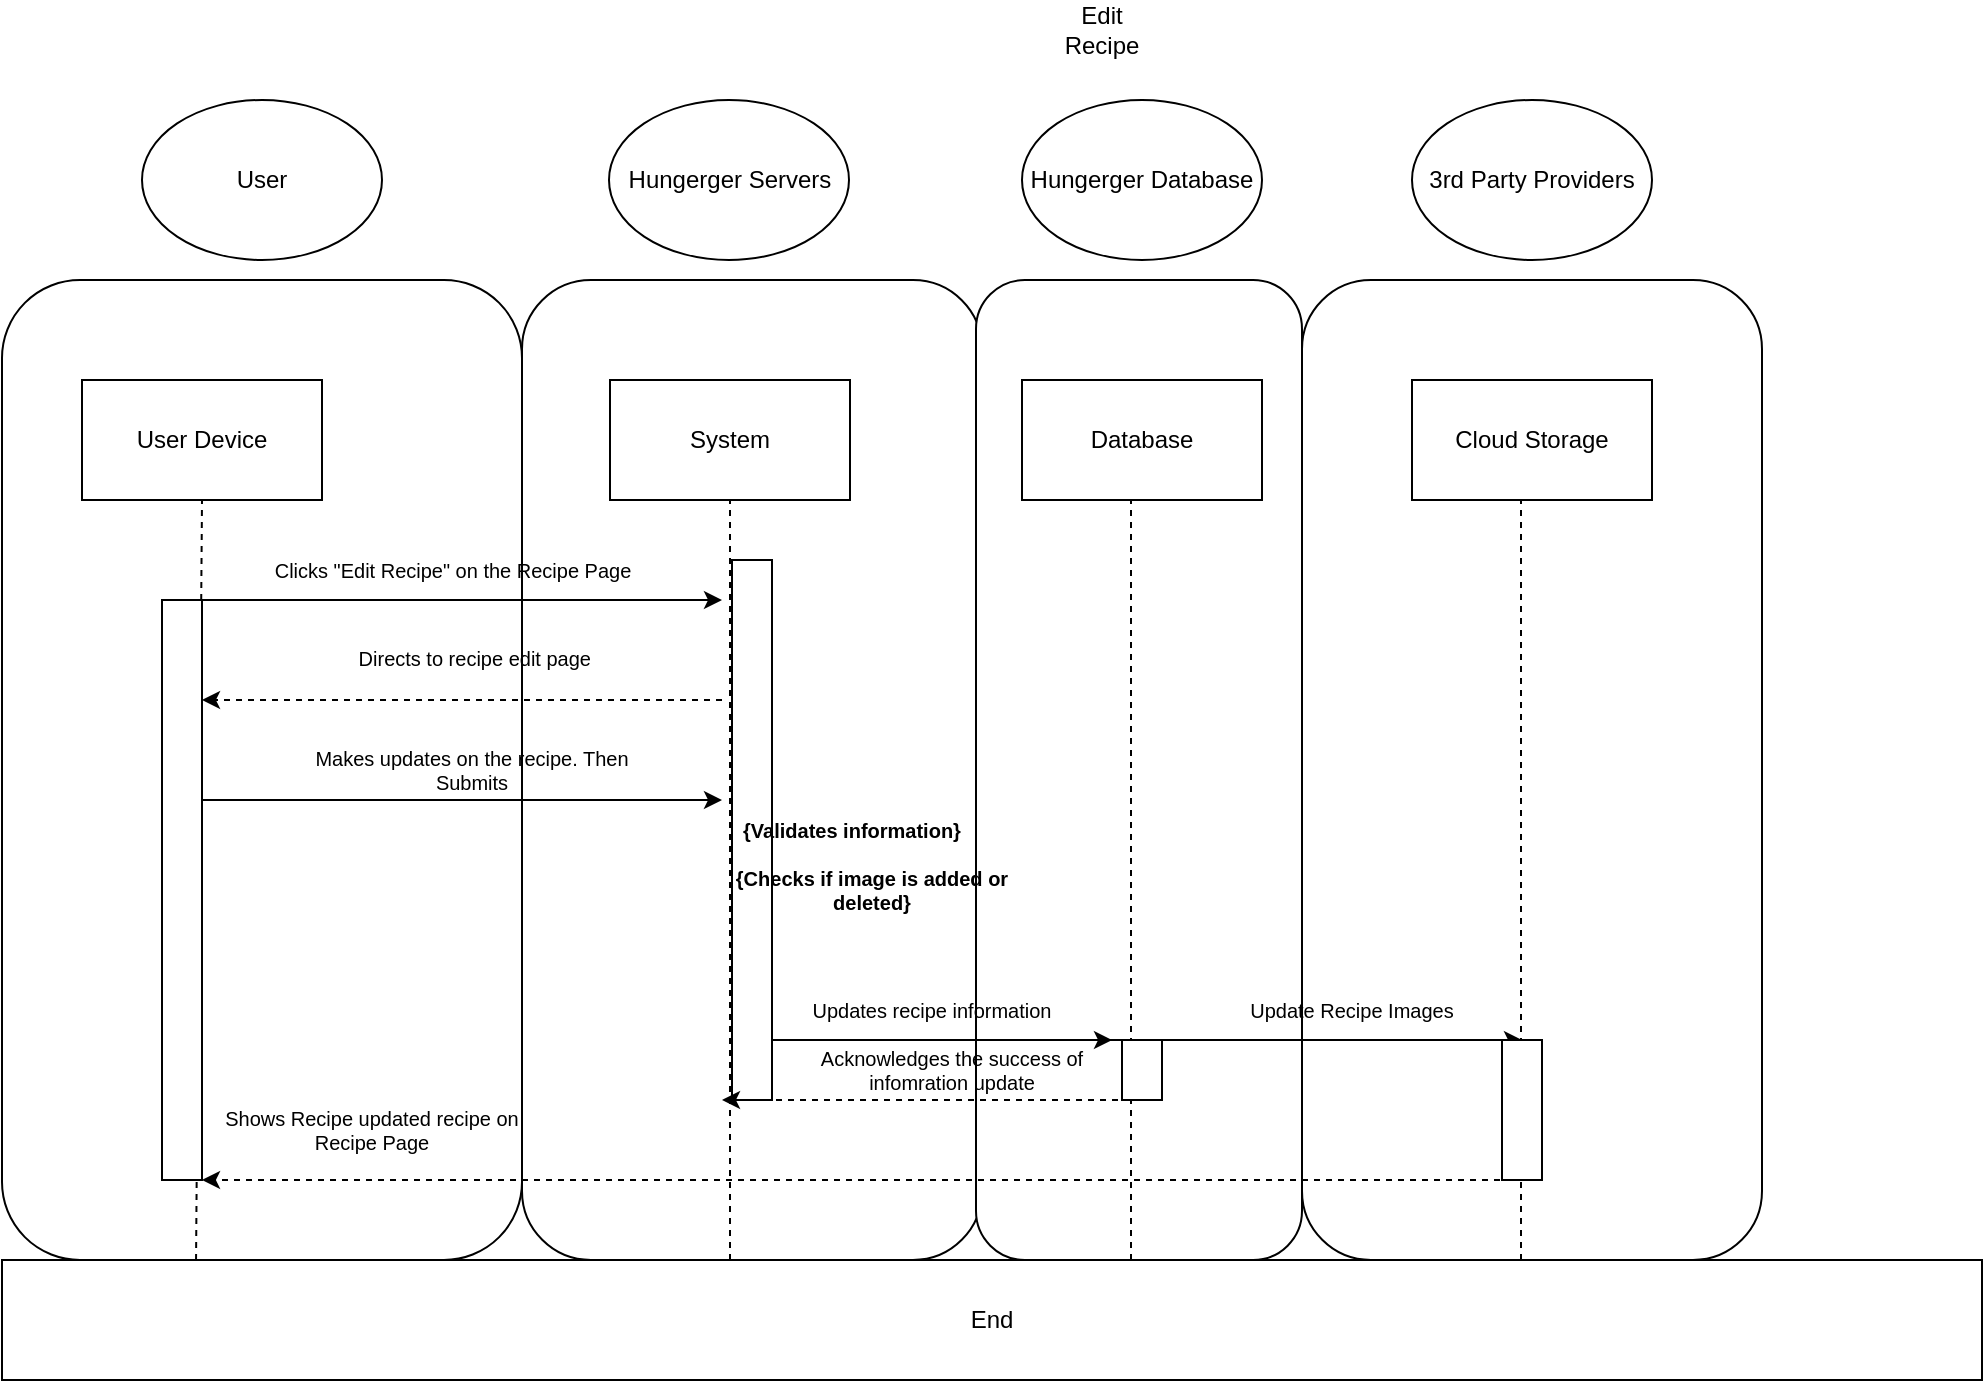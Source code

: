 <mxfile version="21.6.8" type="device">
  <diagram name="Page-1" id="J-OSKuC8xA3IxaBV11Wi">
    <mxGraphModel dx="1434" dy="2053" grid="1" gridSize="10" guides="1" tooltips="1" connect="1" arrows="1" fold="1" page="1" pageScale="1" pageWidth="827" pageHeight="1169" math="0" shadow="0">
      <root>
        <mxCell id="0" />
        <mxCell id="1" parent="0" />
        <mxCell id="v4cNoADauksFELwieGKe-1" value="" style="rounded=1;whiteSpace=wrap;html=1;" vertex="1" parent="1">
          <mxGeometry x="760" y="110" width="230" height="490" as="geometry" />
        </mxCell>
        <mxCell id="v4cNoADauksFELwieGKe-3" value="" style="rounded=1;whiteSpace=wrap;html=1;" vertex="1" parent="1">
          <mxGeometry x="370" y="110" width="230" height="490" as="geometry" />
        </mxCell>
        <mxCell id="v4cNoADauksFELwieGKe-2" value="" style="rounded=1;whiteSpace=wrap;html=1;" vertex="1" parent="1">
          <mxGeometry x="597" y="110" width="163" height="490" as="geometry" />
        </mxCell>
        <mxCell id="v4cNoADauksFELwieGKe-4" value="" style="rounded=1;whiteSpace=wrap;html=1;" vertex="1" parent="1">
          <mxGeometry x="110" y="110" width="260" height="490" as="geometry" />
        </mxCell>
        <mxCell id="v4cNoADauksFELwieGKe-5" value="User Device" style="rounded=0;whiteSpace=wrap;html=1;" vertex="1" parent="1">
          <mxGeometry x="150" y="160" width="120" height="60" as="geometry" />
        </mxCell>
        <mxCell id="v4cNoADauksFELwieGKe-6" value="System" style="rounded=0;whiteSpace=wrap;html=1;" vertex="1" parent="1">
          <mxGeometry x="414" y="160" width="120" height="60" as="geometry" />
        </mxCell>
        <mxCell id="v4cNoADauksFELwieGKe-7" value="Database" style="rounded=0;whiteSpace=wrap;html=1;" vertex="1" parent="1">
          <mxGeometry x="620" y="160" width="120" height="60" as="geometry" />
        </mxCell>
        <mxCell id="v4cNoADauksFELwieGKe-9" value="Cloud Storage" style="rounded=0;whiteSpace=wrap;html=1;" vertex="1" parent="1">
          <mxGeometry x="815" y="160" width="120" height="60" as="geometry" />
        </mxCell>
        <mxCell id="v4cNoADauksFELwieGKe-10" value="End" style="rounded=0;whiteSpace=wrap;html=1;" vertex="1" parent="1">
          <mxGeometry x="110" y="600" width="990" height="60" as="geometry" />
        </mxCell>
        <mxCell id="v4cNoADauksFELwieGKe-11" value="" style="endArrow=none;dashed=1;html=1;rounded=0;entryX=0.5;entryY=1;entryDx=0;entryDy=0;exitX=0.098;exitY=0;exitDx=0;exitDy=0;exitPerimeter=0;" edge="1" parent="1" source="v4cNoADauksFELwieGKe-10" target="v4cNoADauksFELwieGKe-5">
          <mxGeometry width="50" height="50" relative="1" as="geometry">
            <mxPoint x="350" y="350" as="sourcePoint" />
            <mxPoint x="400" y="300" as="targetPoint" />
          </mxGeometry>
        </mxCell>
        <mxCell id="v4cNoADauksFELwieGKe-12" value="" style="endArrow=none;dashed=1;html=1;rounded=0;entryX=0.5;entryY=1;entryDx=0;entryDy=0;exitX=0.09;exitY=0;exitDx=0;exitDy=0;exitPerimeter=0;" edge="1" parent="1">
          <mxGeometry width="50" height="50" relative="1" as="geometry">
            <mxPoint x="474" y="600" as="sourcePoint" />
            <mxPoint x="474" y="220" as="targetPoint" />
            <Array as="points">
              <mxPoint x="474" y="410" />
            </Array>
          </mxGeometry>
        </mxCell>
        <mxCell id="v4cNoADauksFELwieGKe-13" value="" style="endArrow=none;dashed=1;html=1;rounded=0;entryX=0.5;entryY=1;entryDx=0;entryDy=0;exitX=0.09;exitY=0;exitDx=0;exitDy=0;exitPerimeter=0;" edge="1" parent="1">
          <mxGeometry width="50" height="50" relative="1" as="geometry">
            <mxPoint x="674.5" y="600" as="sourcePoint" />
            <mxPoint x="674.5" y="220" as="targetPoint" />
            <Array as="points">
              <mxPoint x="674.5" y="410" />
            </Array>
          </mxGeometry>
        </mxCell>
        <mxCell id="v4cNoADauksFELwieGKe-14" value="" style="endArrow=none;dashed=1;html=1;rounded=0;entryX=0.5;entryY=1;entryDx=0;entryDy=0;exitX=0.09;exitY=0;exitDx=0;exitDy=0;exitPerimeter=0;" edge="1" parent="1">
          <mxGeometry width="50" height="50" relative="1" as="geometry">
            <mxPoint x="869.5" y="600" as="sourcePoint" />
            <mxPoint x="869.5" y="220" as="targetPoint" />
            <Array as="points">
              <mxPoint x="869.5" y="410" />
            </Array>
          </mxGeometry>
        </mxCell>
        <mxCell id="v4cNoADauksFELwieGKe-15" value="" style="endArrow=classic;html=1;rounded=0;" edge="1" parent="1">
          <mxGeometry width="50" height="50" relative="1" as="geometry">
            <mxPoint x="210" y="270" as="sourcePoint" />
            <mxPoint x="470" y="270" as="targetPoint" />
          </mxGeometry>
        </mxCell>
        <mxCell id="v4cNoADauksFELwieGKe-16" value="&lt;font style=&quot;font-size: 10px;&quot;&gt;Clicks &quot;Edit Recipe&quot; on the Recipe Page&lt;/font&gt;" style="text;html=1;align=center;verticalAlign=middle;resizable=0;points=[];autosize=1;strokeColor=none;fillColor=none;" vertex="1" parent="1">
          <mxGeometry x="235" y="240" width="200" height="30" as="geometry" />
        </mxCell>
        <mxCell id="v4cNoADauksFELwieGKe-17" value="" style="endArrow=classic;html=1;rounded=0;dashed=1;" edge="1" parent="1">
          <mxGeometry width="50" height="50" relative="1" as="geometry">
            <mxPoint x="470" y="320" as="sourcePoint" />
            <mxPoint x="210" y="320" as="targetPoint" />
          </mxGeometry>
        </mxCell>
        <mxCell id="v4cNoADauksFELwieGKe-18" value="&lt;div style=&quot;font-size: 10px;&quot;&gt;&lt;font style=&quot;font-size: 10px;&quot;&gt;&amp;nbsp;Directs to recipe edit page&lt;/font&gt;&lt;/div&gt;&lt;div style=&quot;font-size: 10px;&quot;&gt;&lt;br style=&quot;font-size: 10px;&quot;&gt;&lt;/div&gt;" style="text;html=1;strokeColor=none;fillColor=none;align=center;verticalAlign=middle;whiteSpace=wrap;rounded=0;fontSize=10;" vertex="1" parent="1">
          <mxGeometry x="260" y="290" width="170" height="30" as="geometry" />
        </mxCell>
        <mxCell id="v4cNoADauksFELwieGKe-19" value="" style="endArrow=classic;html=1;rounded=0;" edge="1" parent="1">
          <mxGeometry width="50" height="50" relative="1" as="geometry">
            <mxPoint x="210" y="370" as="sourcePoint" />
            <mxPoint x="470" y="370" as="targetPoint" />
          </mxGeometry>
        </mxCell>
        <mxCell id="v4cNoADauksFELwieGKe-20" value="&lt;div style=&quot;&quot;&gt;Makes updates on the recipe. Then Submits&lt;br&gt;&lt;/div&gt;" style="text;html=1;strokeColor=none;fillColor=none;align=center;verticalAlign=middle;whiteSpace=wrap;rounded=0;fontSize=10;" vertex="1" parent="1">
          <mxGeometry x="260" y="340" width="170" height="30" as="geometry" />
        </mxCell>
        <mxCell id="v4cNoADauksFELwieGKe-21" value="" style="endArrow=classic;html=1;rounded=0;" edge="1" parent="1">
          <mxGeometry width="50" height="50" relative="1" as="geometry">
            <mxPoint x="485" y="490" as="sourcePoint" />
            <mxPoint x="665" y="490" as="targetPoint" />
          </mxGeometry>
        </mxCell>
        <mxCell id="v4cNoADauksFELwieGKe-22" value="&lt;div style=&quot;&quot;&gt;Updates recipe information&lt;br&gt;&lt;/div&gt;" style="text;html=1;strokeColor=none;fillColor=none;align=center;verticalAlign=middle;whiteSpace=wrap;rounded=0;fontSize=10;" vertex="1" parent="1">
          <mxGeometry x="490" y="460" width="170" height="30" as="geometry" />
        </mxCell>
        <mxCell id="v4cNoADauksFELwieGKe-28" value="" style="endArrow=classic;html=1;rounded=0;exitX=0;exitY=1;exitDx=0;exitDy=0;entryX=1;entryY=1;entryDx=0;entryDy=0;" edge="1" parent="1" source="v4cNoADauksFELwieGKe-22" target="v4cNoADauksFELwieGKe-29">
          <mxGeometry width="50" height="50" relative="1" as="geometry">
            <mxPoint x="610" y="400" as="sourcePoint" />
            <mxPoint x="980" y="490" as="targetPoint" />
          </mxGeometry>
        </mxCell>
        <mxCell id="v4cNoADauksFELwieGKe-29" value="&lt;div style=&quot;&quot;&gt;Update Recipe Images&lt;/div&gt;" style="text;html=1;strokeColor=none;fillColor=none;align=center;verticalAlign=middle;whiteSpace=wrap;rounded=0;fontSize=10;" vertex="1" parent="1">
          <mxGeometry x="700" y="460" width="170" height="30" as="geometry" />
        </mxCell>
        <mxCell id="v4cNoADauksFELwieGKe-30" value="" style="endArrow=classic;html=1;rounded=0;dashed=1;exitX=0.25;exitY=1;exitDx=0;exitDy=0;" edge="1" parent="1" source="v4cNoADauksFELwieGKe-50">
          <mxGeometry width="50" height="50" relative="1" as="geometry">
            <mxPoint x="980" y="560" as="sourcePoint" />
            <mxPoint x="210" y="560" as="targetPoint" />
          </mxGeometry>
        </mxCell>
        <mxCell id="v4cNoADauksFELwieGKe-31" value="&lt;div style=&quot;&quot;&gt;Shows Recipe updated recipe on Recipe Page&lt;/div&gt;" style="text;html=1;strokeColor=none;fillColor=none;align=center;verticalAlign=middle;whiteSpace=wrap;rounded=0;fontSize=10;" vertex="1" parent="1">
          <mxGeometry x="210" y="520" width="170" height="30" as="geometry" />
        </mxCell>
        <mxCell id="v4cNoADauksFELwieGKe-43" value="" style="rounded=0;whiteSpace=wrap;html=1;" vertex="1" parent="1">
          <mxGeometry x="475" y="250" width="20" height="270" as="geometry" />
        </mxCell>
        <mxCell id="v4cNoADauksFELwieGKe-33" value="User" style="ellipse;whiteSpace=wrap;html=1;" vertex="1" parent="1">
          <mxGeometry x="180" y="20" width="120" height="80" as="geometry" />
        </mxCell>
        <mxCell id="v4cNoADauksFELwieGKe-34" value="Hungerger Servers" style="ellipse;whiteSpace=wrap;html=1;" vertex="1" parent="1">
          <mxGeometry x="413.5" y="20" width="120" height="80" as="geometry" />
        </mxCell>
        <mxCell id="v4cNoADauksFELwieGKe-35" value="Hungerger Database" style="ellipse;whiteSpace=wrap;html=1;" vertex="1" parent="1">
          <mxGeometry x="620" y="20" width="120" height="80" as="geometry" />
        </mxCell>
        <mxCell id="v4cNoADauksFELwieGKe-36" value="3rd Party Providers" style="ellipse;whiteSpace=wrap;html=1;" vertex="1" parent="1">
          <mxGeometry x="815" y="20" width="120" height="80" as="geometry" />
        </mxCell>
        <mxCell id="v4cNoADauksFELwieGKe-38" value="Edit Recipe" style="text;html=1;strokeColor=none;fillColor=none;align=center;verticalAlign=middle;whiteSpace=wrap;rounded=0;" vertex="1" parent="1">
          <mxGeometry x="630" y="-30" width="60" height="30" as="geometry" />
        </mxCell>
        <mxCell id="v4cNoADauksFELwieGKe-39" value="&lt;div style=&quot;&quot;&gt;&lt;b&gt;{Checks if image is added or deleted}&lt;/b&gt;&lt;br&gt;&lt;/div&gt;" style="text;html=1;strokeColor=none;fillColor=none;align=center;verticalAlign=middle;whiteSpace=wrap;rounded=0;fontSize=10;" vertex="1" parent="1">
          <mxGeometry x="460" y="400" width="170" height="30" as="geometry" />
        </mxCell>
        <mxCell id="v4cNoADauksFELwieGKe-41" value="" style="rounded=0;whiteSpace=wrap;html=1;" vertex="1" parent="1">
          <mxGeometry x="190" y="270" width="20" height="290" as="geometry" />
        </mxCell>
        <mxCell id="v4cNoADauksFELwieGKe-32" value="&lt;div style=&quot;&quot;&gt;&lt;b&gt;{Validates information}&lt;/b&gt;&lt;br&gt;&lt;/div&gt;" style="text;html=1;strokeColor=none;fillColor=none;align=center;verticalAlign=middle;whiteSpace=wrap;rounded=0;fontSize=10;" vertex="1" parent="1">
          <mxGeometry x="450" y="370" width="170" height="30" as="geometry" />
        </mxCell>
        <mxCell id="v4cNoADauksFELwieGKe-44" value="" style="endArrow=classic;html=1;rounded=0;dashed=1;" edge="1" parent="1">
          <mxGeometry width="50" height="50" relative="1" as="geometry">
            <mxPoint x="680" y="520" as="sourcePoint" />
            <mxPoint x="470" y="520" as="targetPoint" />
          </mxGeometry>
        </mxCell>
        <mxCell id="v4cNoADauksFELwieGKe-47" value="&lt;div style=&quot;&quot;&gt;Acknowledges the success of infomration update&lt;/div&gt;" style="text;html=1;strokeColor=none;fillColor=none;align=center;verticalAlign=middle;whiteSpace=wrap;rounded=0;fontSize=10;" vertex="1" parent="1">
          <mxGeometry x="500" y="490" width="170" height="30" as="geometry" />
        </mxCell>
        <mxCell id="v4cNoADauksFELwieGKe-49" value="" style="rounded=0;whiteSpace=wrap;html=1;" vertex="1" parent="1">
          <mxGeometry x="670" y="490" width="20" height="30" as="geometry" />
        </mxCell>
        <mxCell id="v4cNoADauksFELwieGKe-50" value="" style="rounded=0;whiteSpace=wrap;html=1;" vertex="1" parent="1">
          <mxGeometry x="860" y="490" width="20" height="70" as="geometry" />
        </mxCell>
      </root>
    </mxGraphModel>
  </diagram>
</mxfile>
